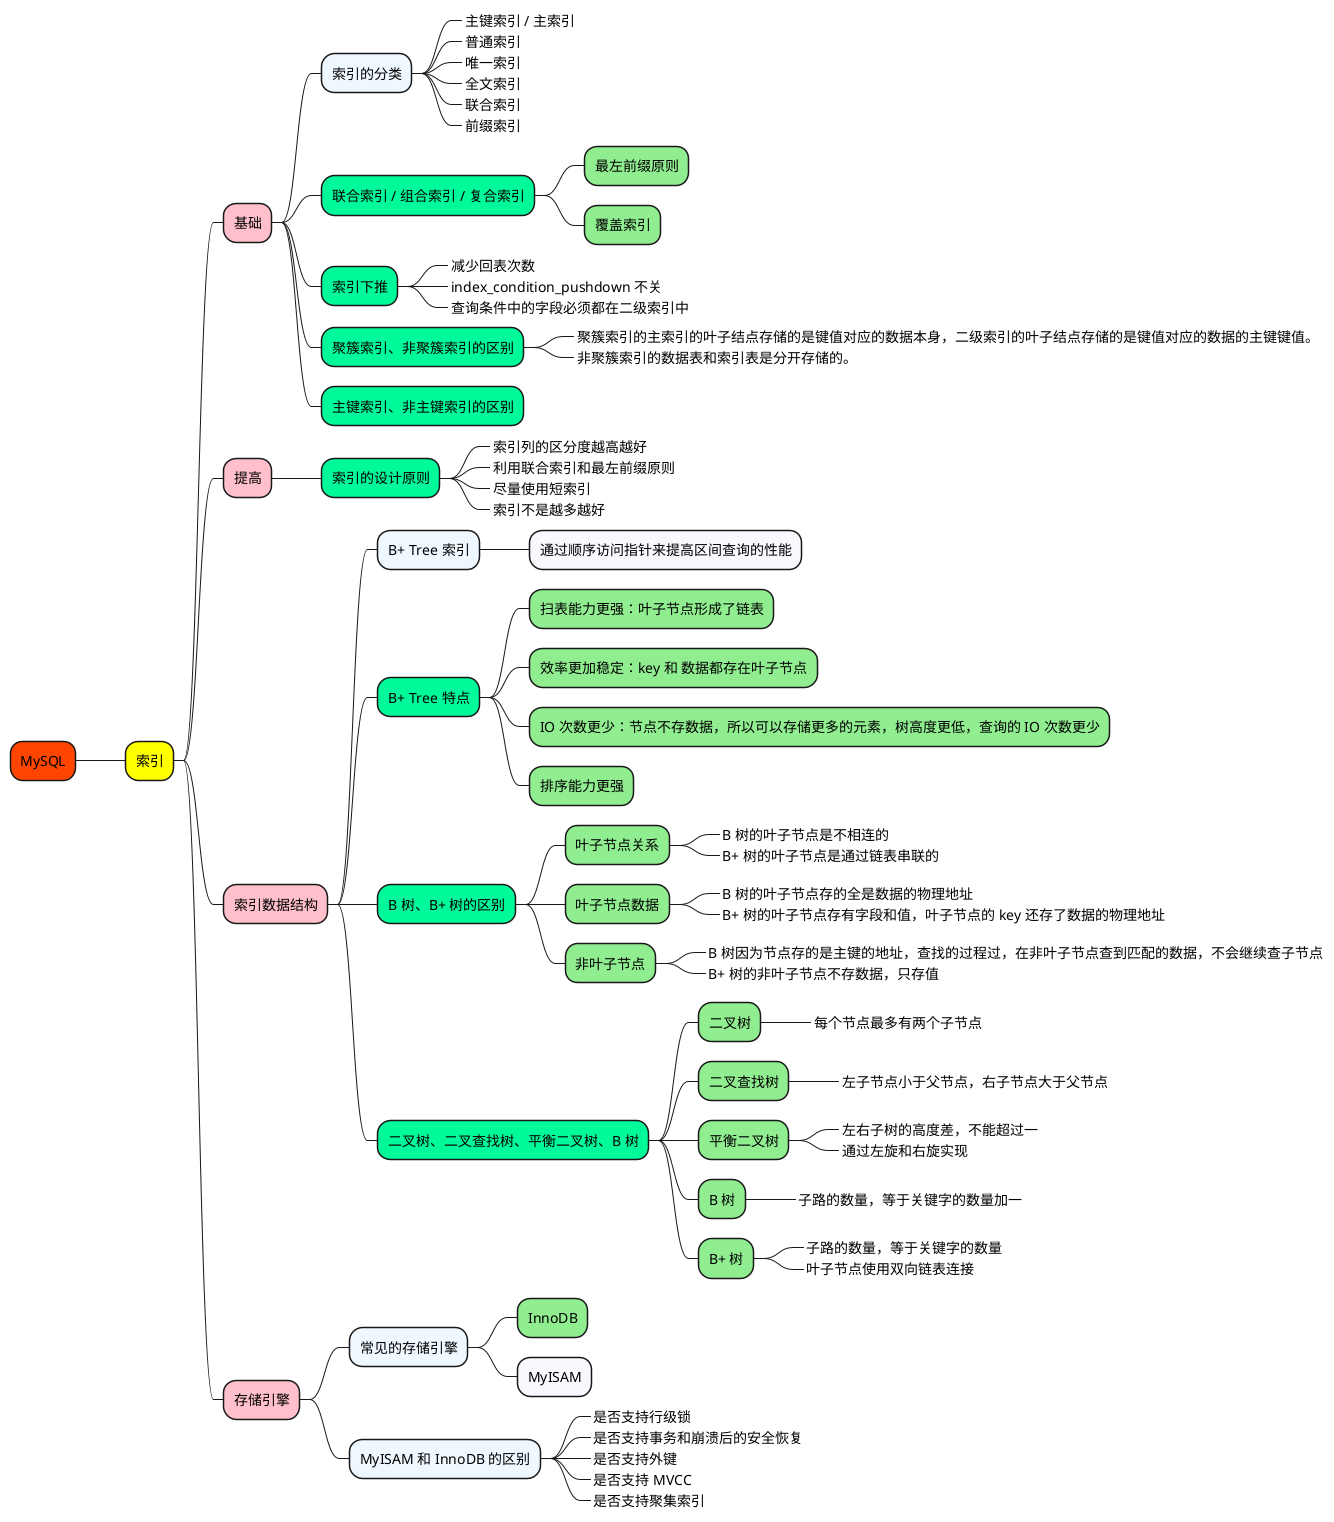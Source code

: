 @startmindmap

+[#OrangeRed] MySQL

++[#yellow] 索引

+++[#Pink] 基础

++++[#AliceBlue] 索引的分类
+++++[#GhostWhite]_ 主键索引 / 主索引
+++++[#GhostWhite]_ 普通索引
+++++[#GhostWhite]_ 唯一索引
+++++[#GhostWhite]_ 全文索引
+++++[#GhostWhite]_ 联合索引
+++++[#GhostWhite]_ 前缀索引

++++[#MediumSpringGreen] 联合索引 / 组合索引 / 复合索引
+++++[#LightGreen] 最左前缀原则
+++++[#LightGreen] 覆盖索引

++++[#MediumSpringGreen] 索引下推
+++++[#LightGreen]_ 减少回表次数
+++++[#LightGreen]_ index_condition_pushdown 不关
+++++[#LightGreen]_ 查询条件中的字段必须都在二级索引中

++++[#MediumSpringGreen] 聚簇索引、非聚簇索引的区别
+++++[#LightGreen]_ 聚簇索引的主索引的叶子结点存储的是键值对应的数据本身，二级索引的叶子结点存储的是键值对应的数据的主键键值。
+++++[#LightGreen]_ 非聚簇索引的数据表和索引表是分开存储的。

++++[#MediumSpringGreen] 主键索引、非主键索引的区别


+++[#Pink] 提高

++++[#MediumSpringGreen] 索引的设计原则
+++++[#LightGreen]_ 索引列的区分度越高越好
+++++[#LightGreen]_ 利用联合索引和最左前缀原则
+++++[#LightGreen]_ 尽量使用短索引
+++++[#LightGreen]_ 索引不是越多越好


+++[#Pink] 索引数据结构

++++[#AliceBlue] B+ Tree 索引
+++++[#GhostWhite] 通过顺序访问指针来提高区间查询的性能

++++[#MediumSpringGreen] B+ Tree 特点
+++++[#LightGreen] 扫表能力更强：叶子节点形成了链表
+++++[#LightGreen] 效率更加稳定：key 和 数据都存在叶子节点
+++++[#LightGreen] IO 次数更少：节点不存数据，所以可以存储更多的元素，树高度更低，查询的 IO 次数更少
+++++[#LightGreen] 排序能力更强

++++[#MediumSpringGreen] B 树、B+ 树的区别
+++++[#LightGreen] 叶子节点关系
++++++[#Aquamarine]_ B 树的叶子节点是不相连的
++++++[#Aquamarine]_ B+ 树的叶子节点是通过链表串联的
+++++[#LightGreen] 叶子节点数据
++++++[#Aquamarine]_ B 树的叶子节点存的全是数据的物理地址
++++++[#Aquamarine]_ B+ 树的叶子节点存有字段和值，叶子节点的 key 还存了数据的物理地址
+++++[#LightGreen] 非叶子节点
++++++[#Aquamarine]_ B 树因为节点存的是主键的地址，查找的过程过，在非叶子节点查到匹配的数据，不会继续查子节点
++++++[#Aquamarine]_ B+ 树的非叶子节点不存数据，只存值


++++[#MediumSpringGreen] 二叉树、二叉查找树、平衡二叉树、B 树
+++++[#LightGreen] 二叉树
++++++[#Aquamarine]_ 每个节点最多有两个子节点
+++++[#LightGreen] 二叉查找树
++++++[#Aquamarine]_ 左子节点小于父节点，右子节点大于父节点
+++++[#LightGreen] 平衡二叉树
++++++[#Aquamarine]_ 左右子树的高度差，不能超过一
++++++[#Aquamarine]_ 通过左旋和右旋实现
+++++[#LightGreen] B 树
++++++[#Aquamarine]_ 子路的数量，等于关键字的数量加一
+++++[#LightGreen] B+ 树
++++++[#Aquamarine]_ 子路的数量，等于关键字的数量
++++++[#Aquamarine]_ 叶子节点使用双向链表连接





+++[#Pink] 存储引擎

++++[#AliceBlue] 常见的存储引擎
+++++[#LightGreen] InnoDB
+++++[#GhostWhite] MyISAM

++++[#AliceBlue] MyISAM 和 InnoDB 的区别
+++++[#GhostWhite]_ 是否支持行级锁
+++++[#GhostWhite]_ 是否支持事务和崩溃后的安全恢复
+++++[#GhostWhite]_ 是否支持外键
+++++[#GhostWhite]_ 是否支持 MVCC
+++++[#GhostWhite]_ 是否支持聚集索引


@endmindmap